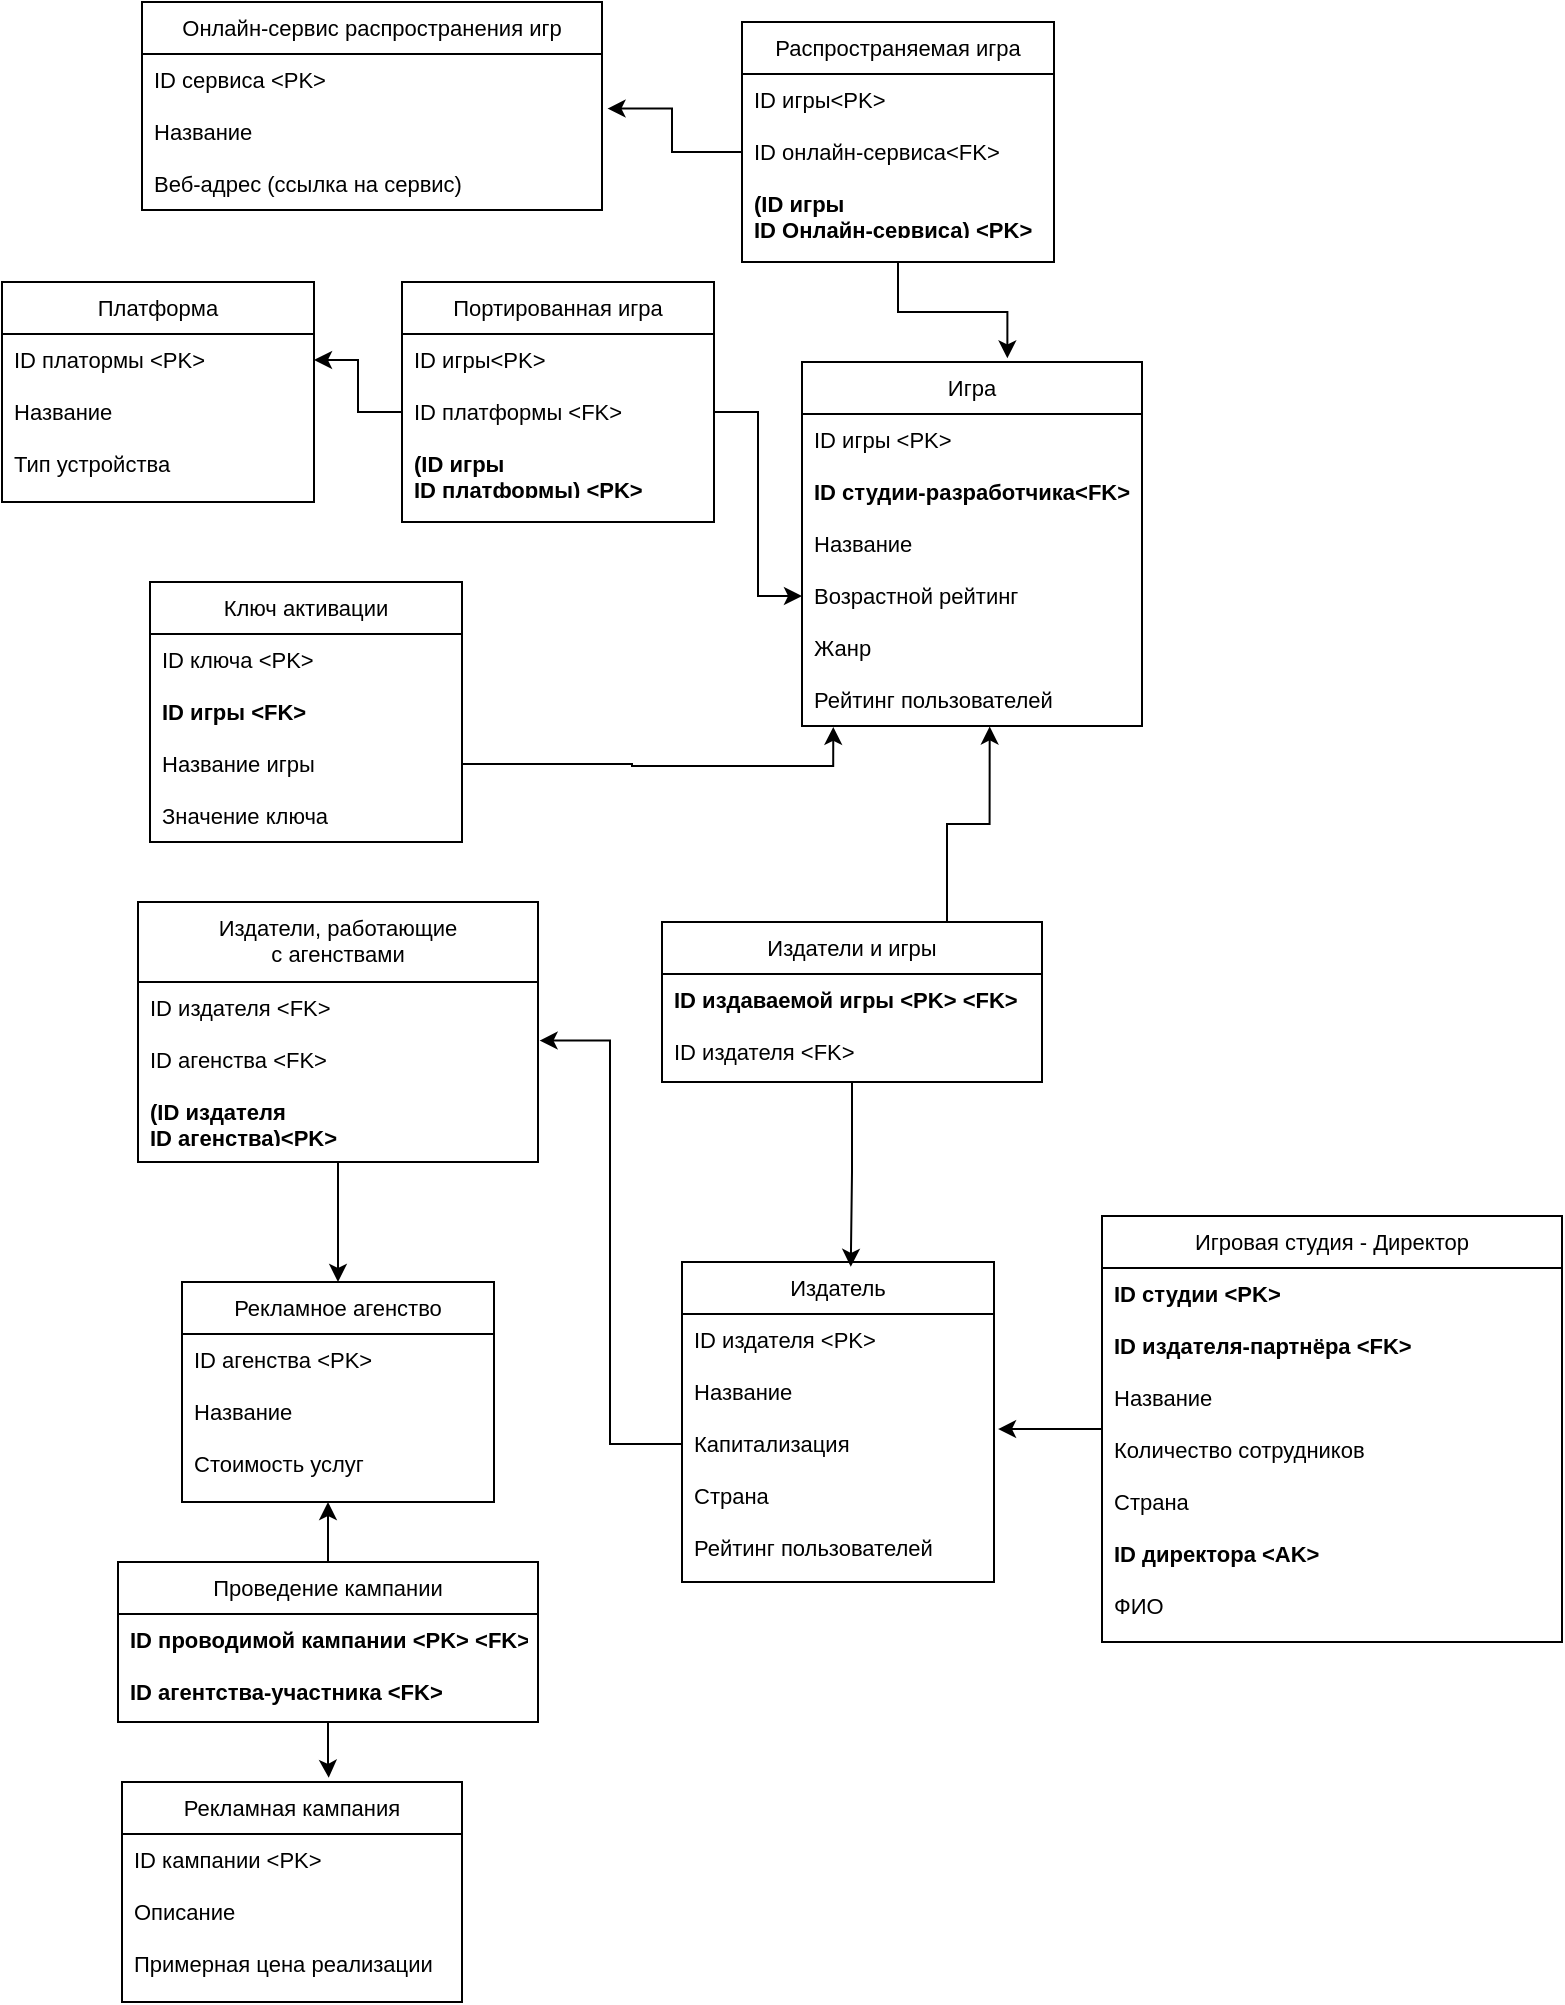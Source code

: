 <mxfile version="22.1.7" type="github">
  <diagram id="C5RBs43oDa-KdzZeNtuy" name="Page-1">
    <mxGraphModel dx="1107" dy="1402" grid="1" gridSize="10" guides="1" tooltips="1" connect="1" arrows="1" fold="1" page="1" pageScale="1" pageWidth="1169" pageHeight="1654" math="0" shadow="0">
      <root>
        <mxCell id="WIyWlLk6GJQsqaUBKTNV-0" />
        <mxCell id="WIyWlLk6GJQsqaUBKTNV-1" parent="WIyWlLk6GJQsqaUBKTNV-0" />
        <mxCell id="zkfFHV4jXpPFQw0GAbJ--0" value="Онлайн-сервис распространения игр" style="swimlane;fontStyle=0;align=center;verticalAlign=top;childLayout=stackLayout;horizontal=1;startSize=26;horizontalStack=0;resizeParent=1;resizeLast=0;collapsible=1;marginBottom=0;rounded=0;shadow=0;strokeWidth=1;fontSize=11;" parent="WIyWlLk6GJQsqaUBKTNV-1" vertex="1">
          <mxGeometry x="90" y="30" width="230" height="104" as="geometry">
            <mxRectangle x="230" y="140" width="160" height="26" as="alternateBounds" />
          </mxGeometry>
        </mxCell>
        <mxCell id="zkfFHV4jXpPFQw0GAbJ--2" value="ID сервиса &lt;PK&gt;" style="text;align=left;verticalAlign=top;spacingLeft=4;spacingRight=4;overflow=hidden;rotatable=0;points=[[0,0.5],[1,0.5]];portConstraint=eastwest;rounded=0;shadow=0;html=0;fontSize=11;" parent="zkfFHV4jXpPFQw0GAbJ--0" vertex="1">
          <mxGeometry y="26" width="230" height="26" as="geometry" />
        </mxCell>
        <mxCell id="zkfFHV4jXpPFQw0GAbJ--3" value="Название" style="text;align=left;verticalAlign=top;spacingLeft=4;spacingRight=4;overflow=hidden;rotatable=0;points=[[0,0.5],[1,0.5]];portConstraint=eastwest;rounded=0;shadow=0;html=0;fontSize=11;" parent="zkfFHV4jXpPFQw0GAbJ--0" vertex="1">
          <mxGeometry y="52" width="230" height="26" as="geometry" />
        </mxCell>
        <mxCell id="zkfFHV4jXpPFQw0GAbJ--5" value="Веб-адрес (ссылка на сервис)" style="text;align=left;verticalAlign=top;spacingLeft=4;spacingRight=4;overflow=hidden;rotatable=0;points=[[0,0.5],[1,0.5]];portConstraint=eastwest;fontSize=11;" parent="zkfFHV4jXpPFQw0GAbJ--0" vertex="1">
          <mxGeometry y="78" width="230" height="26" as="geometry" />
        </mxCell>
        <mxCell id="G1TzxYJmEAVzhf6MNtJ4-3" value="Игра" style="swimlane;fontStyle=0;align=center;verticalAlign=top;childLayout=stackLayout;horizontal=1;startSize=26;horizontalStack=0;resizeParent=1;resizeLast=0;collapsible=1;marginBottom=0;rounded=0;shadow=0;strokeWidth=1;fontSize=11;" parent="WIyWlLk6GJQsqaUBKTNV-1" vertex="1">
          <mxGeometry x="420" y="210" width="170" height="182" as="geometry">
            <mxRectangle x="230" y="140" width="160" height="26" as="alternateBounds" />
          </mxGeometry>
        </mxCell>
        <mxCell id="G1TzxYJmEAVzhf6MNtJ4-4" value="ID игры &lt;PK&gt;" style="text;align=left;verticalAlign=top;spacingLeft=4;spacingRight=4;overflow=hidden;rotatable=0;points=[[0,0.5],[1,0.5]];portConstraint=eastwest;rounded=0;shadow=0;html=0;fontSize=11;fontStyle=0" parent="G1TzxYJmEAVzhf6MNtJ4-3" vertex="1">
          <mxGeometry y="26" width="170" height="26" as="geometry" />
        </mxCell>
        <mxCell id="Oqrc2zgVHOLhLvKHAotO-34" value="ID студии-разработчика&lt;FK&gt;" style="text;align=left;verticalAlign=top;spacingLeft=4;spacingRight=4;overflow=hidden;rotatable=0;points=[[0,0.5],[1,0.5]];portConstraint=eastwest;rounded=0;shadow=0;html=0;fontSize=11;fontStyle=1" vertex="1" parent="G1TzxYJmEAVzhf6MNtJ4-3">
          <mxGeometry y="52" width="170" height="26" as="geometry" />
        </mxCell>
        <mxCell id="G1TzxYJmEAVzhf6MNtJ4-5" value="Название" style="text;align=left;verticalAlign=top;spacingLeft=4;spacingRight=4;overflow=hidden;rotatable=0;points=[[0,0.5],[1,0.5]];portConstraint=eastwest;rounded=0;shadow=0;html=0;fontSize=11;" parent="G1TzxYJmEAVzhf6MNtJ4-3" vertex="1">
          <mxGeometry y="78" width="170" height="26" as="geometry" />
        </mxCell>
        <mxCell id="G1TzxYJmEAVzhf6MNtJ4-6" value="Возрастной рейтинг&#xa;" style="text;align=left;verticalAlign=top;spacingLeft=4;spacingRight=4;overflow=hidden;rotatable=0;points=[[0,0.5],[1,0.5]];portConstraint=eastwest;fontSize=11;" parent="G1TzxYJmEAVzhf6MNtJ4-3" vertex="1">
          <mxGeometry y="104" width="170" height="26" as="geometry" />
        </mxCell>
        <mxCell id="G1TzxYJmEAVzhf6MNtJ4-7" value="Жанр&#xa;" style="text;align=left;verticalAlign=top;spacingLeft=4;spacingRight=4;overflow=hidden;rotatable=0;points=[[0,0.5],[1,0.5]];portConstraint=eastwest;fontSize=11;" parent="G1TzxYJmEAVzhf6MNtJ4-3" vertex="1">
          <mxGeometry y="130" width="170" height="26" as="geometry" />
        </mxCell>
        <mxCell id="G1TzxYJmEAVzhf6MNtJ4-8" value="Рейтинг пользователей&#xa;" style="text;align=left;verticalAlign=top;spacingLeft=4;spacingRight=4;overflow=hidden;rotatable=0;points=[[0,0.5],[1,0.5]];portConstraint=eastwest;fontSize=11;" parent="G1TzxYJmEAVzhf6MNtJ4-3" vertex="1">
          <mxGeometry y="156" width="170" height="26" as="geometry" />
        </mxCell>
        <mxCell id="G1TzxYJmEAVzhf6MNtJ4-10" value="Распространяемая игра" style="swimlane;fontStyle=0;align=center;verticalAlign=top;childLayout=stackLayout;horizontal=1;startSize=26;horizontalStack=0;resizeParent=1;resizeLast=0;collapsible=1;marginBottom=0;rounded=0;shadow=0;strokeWidth=1;fontSize=11;" parent="WIyWlLk6GJQsqaUBKTNV-1" vertex="1">
          <mxGeometry x="390" y="40" width="156" height="120" as="geometry">
            <mxRectangle x="230" y="140" width="160" height="26" as="alternateBounds" />
          </mxGeometry>
        </mxCell>
        <mxCell id="G1TzxYJmEAVzhf6MNtJ4-11" value="ID игры&lt;PK&gt;" style="text;align=left;verticalAlign=top;spacingLeft=4;spacingRight=4;overflow=hidden;rotatable=0;points=[[0,0.5],[1,0.5]];portConstraint=eastwest;rounded=0;shadow=0;html=0;fontSize=11;fontStyle=0" parent="G1TzxYJmEAVzhf6MNtJ4-10" vertex="1">
          <mxGeometry y="26" width="156" height="26" as="geometry" />
        </mxCell>
        <mxCell id="G1TzxYJmEAVzhf6MNtJ4-12" value="ID онлайн-сервиса&lt;FK&gt;" style="text;align=left;verticalAlign=top;spacingLeft=4;spacingRight=4;overflow=hidden;rotatable=0;points=[[0,0.5],[1,0.5]];portConstraint=eastwest;rounded=0;shadow=0;html=0;fontSize=11;" parent="G1TzxYJmEAVzhf6MNtJ4-10" vertex="1">
          <mxGeometry y="52" width="156" height="26" as="geometry" />
        </mxCell>
        <mxCell id="G1TzxYJmEAVzhf6MNtJ4-28" value="(ID игры &#xa;ID Онлайн-сервиса) &lt;PK&gt;" style="text;align=left;verticalAlign=top;spacingLeft=4;spacingRight=4;overflow=hidden;rotatable=0;points=[[0,0.5],[1,0.5]];portConstraint=eastwest;rounded=0;shadow=0;html=0;fontSize=11;fontStyle=1" parent="G1TzxYJmEAVzhf6MNtJ4-10" vertex="1">
          <mxGeometry y="78" width="156" height="26" as="geometry" />
        </mxCell>
        <mxCell id="G1TzxYJmEAVzhf6MNtJ4-16" value="Игровая студия - Директор" style="swimlane;fontStyle=0;align=center;verticalAlign=top;childLayout=stackLayout;horizontal=1;startSize=26;horizontalStack=0;resizeParent=1;resizeLast=0;collapsible=1;marginBottom=0;rounded=0;shadow=0;strokeWidth=1;fontSize=11;" parent="WIyWlLk6GJQsqaUBKTNV-1" vertex="1">
          <mxGeometry x="570" y="637" width="230" height="213" as="geometry">
            <mxRectangle x="230" y="140" width="160" height="26" as="alternateBounds" />
          </mxGeometry>
        </mxCell>
        <mxCell id="G1TzxYJmEAVzhf6MNtJ4-17" value="ID студии &lt;PK&gt;" style="text;align=left;verticalAlign=top;spacingLeft=4;spacingRight=4;overflow=hidden;rotatable=0;points=[[0,0.5],[1,0.5]];portConstraint=eastwest;rounded=0;shadow=0;html=0;fontSize=11;fontStyle=1" parent="G1TzxYJmEAVzhf6MNtJ4-16" vertex="1">
          <mxGeometry y="26" width="230" height="26" as="geometry" />
        </mxCell>
        <mxCell id="Oqrc2zgVHOLhLvKHAotO-32" value="ID издателя-партнёра &lt;FK&gt;" style="text;align=left;verticalAlign=top;spacingLeft=4;spacingRight=4;overflow=hidden;rotatable=0;points=[[0,0.5],[1,0.5]];portConstraint=eastwest;fontSize=11;fontStyle=1" vertex="1" parent="G1TzxYJmEAVzhf6MNtJ4-16">
          <mxGeometry y="52" width="230" height="26" as="geometry" />
        </mxCell>
        <mxCell id="G1TzxYJmEAVzhf6MNtJ4-18" value="Название" style="text;align=left;verticalAlign=top;spacingLeft=4;spacingRight=4;overflow=hidden;rotatable=0;points=[[0,0.5],[1,0.5]];portConstraint=eastwest;rounded=0;shadow=0;html=0;fontSize=11;" parent="G1TzxYJmEAVzhf6MNtJ4-16" vertex="1">
          <mxGeometry y="78" width="230" height="26" as="geometry" />
        </mxCell>
        <mxCell id="G1TzxYJmEAVzhf6MNtJ4-19" value="Количество сотрудников&#xa;" style="text;align=left;verticalAlign=top;spacingLeft=4;spacingRight=4;overflow=hidden;rotatable=0;points=[[0,0.5],[1,0.5]];portConstraint=eastwest;fontSize=11;" parent="G1TzxYJmEAVzhf6MNtJ4-16" vertex="1">
          <mxGeometry y="104" width="230" height="26" as="geometry" />
        </mxCell>
        <mxCell id="G1TzxYJmEAVzhf6MNtJ4-20" value="Страна" style="text;align=left;verticalAlign=top;spacingLeft=4;spacingRight=4;overflow=hidden;rotatable=0;points=[[0,0.5],[1,0.5]];portConstraint=eastwest;fontSize=11;" parent="G1TzxYJmEAVzhf6MNtJ4-16" vertex="1">
          <mxGeometry y="130" width="230" height="26" as="geometry" />
        </mxCell>
        <mxCell id="G1TzxYJmEAVzhf6MNtJ4-25" value="ID директора &lt;AK&gt;" style="text;align=left;verticalAlign=top;spacingLeft=4;spacingRight=4;overflow=hidden;rotatable=0;points=[[0,0.5],[1,0.5]];portConstraint=eastwest;rounded=0;shadow=0;html=0;fontSize=11;fontStyle=1" parent="G1TzxYJmEAVzhf6MNtJ4-16" vertex="1">
          <mxGeometry y="156" width="230" height="26" as="geometry" />
        </mxCell>
        <mxCell id="G1TzxYJmEAVzhf6MNtJ4-26" value="ФИО" style="text;align=left;verticalAlign=top;spacingLeft=4;spacingRight=4;overflow=hidden;rotatable=0;points=[[0,0.5],[1,0.5]];portConstraint=eastwest;rounded=0;shadow=0;html=0;fontSize=11;" parent="G1TzxYJmEAVzhf6MNtJ4-16" vertex="1">
          <mxGeometry y="182" width="230" height="26" as="geometry" />
        </mxCell>
        <mxCell id="G1TzxYJmEAVzhf6MNtJ4-30" style="edgeStyle=orthogonalEdgeStyle;rounded=0;orthogonalLoop=1;jettySize=auto;html=1;exitX=0.5;exitY=1;exitDx=0;exitDy=0;entryX=0.604;entryY=-0.01;entryDx=0;entryDy=0;entryPerimeter=0;" parent="WIyWlLk6GJQsqaUBKTNV-1" source="G1TzxYJmEAVzhf6MNtJ4-10" target="G1TzxYJmEAVzhf6MNtJ4-3" edge="1">
          <mxGeometry relative="1" as="geometry" />
        </mxCell>
        <mxCell id="G1TzxYJmEAVzhf6MNtJ4-31" style="edgeStyle=orthogonalEdgeStyle;rounded=0;orthogonalLoop=1;jettySize=auto;html=1;entryX=1.012;entryY=0.05;entryDx=0;entryDy=0;entryPerimeter=0;" parent="WIyWlLk6GJQsqaUBKTNV-1" source="G1TzxYJmEAVzhf6MNtJ4-12" target="zkfFHV4jXpPFQw0GAbJ--3" edge="1">
          <mxGeometry relative="1" as="geometry" />
        </mxCell>
        <mxCell id="G1TzxYJmEAVzhf6MNtJ4-38" value="Портированная игра" style="swimlane;fontStyle=0;align=center;verticalAlign=top;childLayout=stackLayout;horizontal=1;startSize=26;horizontalStack=0;resizeParent=1;resizeLast=0;collapsible=1;marginBottom=0;rounded=0;shadow=0;strokeWidth=1;fontSize=11;" parent="WIyWlLk6GJQsqaUBKTNV-1" vertex="1">
          <mxGeometry x="220" y="170" width="156" height="120" as="geometry">
            <mxRectangle x="230" y="140" width="160" height="26" as="alternateBounds" />
          </mxGeometry>
        </mxCell>
        <mxCell id="G1TzxYJmEAVzhf6MNtJ4-39" value="ID игры&lt;PK&gt;" style="text;align=left;verticalAlign=top;spacingLeft=4;spacingRight=4;overflow=hidden;rotatable=0;points=[[0,0.5],[1,0.5]];portConstraint=eastwest;rounded=0;shadow=0;html=0;fontSize=11;fontStyle=0" parent="G1TzxYJmEAVzhf6MNtJ4-38" vertex="1">
          <mxGeometry y="26" width="156" height="26" as="geometry" />
        </mxCell>
        <mxCell id="G1TzxYJmEAVzhf6MNtJ4-40" value="ID платформы &lt;FK&gt;" style="text;align=left;verticalAlign=top;spacingLeft=4;spacingRight=4;overflow=hidden;rotatable=0;points=[[0,0.5],[1,0.5]];portConstraint=eastwest;rounded=0;shadow=0;html=0;fontSize=11;" parent="G1TzxYJmEAVzhf6MNtJ4-38" vertex="1">
          <mxGeometry y="52" width="156" height="26" as="geometry" />
        </mxCell>
        <mxCell id="G1TzxYJmEAVzhf6MNtJ4-41" value="(ID игры &#xa;ID платформы) &lt;PK&gt;" style="text;align=left;verticalAlign=top;spacingLeft=4;spacingRight=4;overflow=hidden;rotatable=0;points=[[0,0.5],[1,0.5]];portConstraint=eastwest;rounded=0;shadow=0;html=0;fontSize=11;fontStyle=1" parent="G1TzxYJmEAVzhf6MNtJ4-38" vertex="1">
          <mxGeometry y="78" width="156" height="26" as="geometry" />
        </mxCell>
        <mxCell id="G1TzxYJmEAVzhf6MNtJ4-42" value="Платформа" style="swimlane;fontStyle=0;align=center;verticalAlign=top;childLayout=stackLayout;horizontal=1;startSize=26;horizontalStack=0;resizeParent=1;resizeLast=0;collapsible=1;marginBottom=0;rounded=0;shadow=0;strokeWidth=1;fontSize=11;" parent="WIyWlLk6GJQsqaUBKTNV-1" vertex="1">
          <mxGeometry x="20" y="170" width="156" height="110" as="geometry">
            <mxRectangle x="230" y="140" width="160" height="26" as="alternateBounds" />
          </mxGeometry>
        </mxCell>
        <mxCell id="G1TzxYJmEAVzhf6MNtJ4-43" value="ID платормы &lt;PK&gt;" style="text;align=left;verticalAlign=top;spacingLeft=4;spacingRight=4;overflow=hidden;rotatable=0;points=[[0,0.5],[1,0.5]];portConstraint=eastwest;rounded=0;shadow=0;html=0;fontSize=11;fontStyle=0" parent="G1TzxYJmEAVzhf6MNtJ4-42" vertex="1">
          <mxGeometry y="26" width="156" height="26" as="geometry" />
        </mxCell>
        <mxCell id="G1TzxYJmEAVzhf6MNtJ4-44" value="Название" style="text;align=left;verticalAlign=top;spacingLeft=4;spacingRight=4;overflow=hidden;rotatable=0;points=[[0,0.5],[1,0.5]];portConstraint=eastwest;rounded=0;shadow=0;html=0;fontSize=11;" parent="G1TzxYJmEAVzhf6MNtJ4-42" vertex="1">
          <mxGeometry y="52" width="156" height="26" as="geometry" />
        </mxCell>
        <mxCell id="G1TzxYJmEAVzhf6MNtJ4-45" value="Тип устройства" style="text;align=left;verticalAlign=top;spacingLeft=4;spacingRight=4;overflow=hidden;rotatable=0;points=[[0,0.5],[1,0.5]];portConstraint=eastwest;fontSize=11;" parent="G1TzxYJmEAVzhf6MNtJ4-42" vertex="1">
          <mxGeometry y="78" width="156" height="26" as="geometry" />
        </mxCell>
        <mxCell id="G1TzxYJmEAVzhf6MNtJ4-48" style="edgeStyle=orthogonalEdgeStyle;rounded=0;orthogonalLoop=1;jettySize=auto;html=1;entryX=0;entryY=0.5;entryDx=0;entryDy=0;" parent="WIyWlLk6GJQsqaUBKTNV-1" source="G1TzxYJmEAVzhf6MNtJ4-40" target="G1TzxYJmEAVzhf6MNtJ4-6" edge="1">
          <mxGeometry relative="1" as="geometry" />
        </mxCell>
        <mxCell id="G1TzxYJmEAVzhf6MNtJ4-51" style="edgeStyle=orthogonalEdgeStyle;rounded=0;orthogonalLoop=1;jettySize=auto;html=1;entryX=1;entryY=0.5;entryDx=0;entryDy=0;" parent="WIyWlLk6GJQsqaUBKTNV-1" source="G1TzxYJmEAVzhf6MNtJ4-40" target="G1TzxYJmEAVzhf6MNtJ4-43" edge="1">
          <mxGeometry relative="1" as="geometry" />
        </mxCell>
        <mxCell id="G1TzxYJmEAVzhf6MNtJ4-52" value="Ключ активации" style="swimlane;fontStyle=0;align=center;verticalAlign=top;childLayout=stackLayout;horizontal=1;startSize=26;horizontalStack=0;resizeParent=1;resizeLast=0;collapsible=1;marginBottom=0;rounded=0;shadow=0;strokeWidth=1;fontSize=11;" parent="WIyWlLk6GJQsqaUBKTNV-1" vertex="1">
          <mxGeometry x="94" y="320" width="156" height="130" as="geometry">
            <mxRectangle x="230" y="140" width="160" height="26" as="alternateBounds" />
          </mxGeometry>
        </mxCell>
        <mxCell id="G1TzxYJmEAVzhf6MNtJ4-53" value="ID ключа &lt;PK&gt;" style="text;align=left;verticalAlign=top;spacingLeft=4;spacingRight=4;overflow=hidden;rotatable=0;points=[[0,0.5],[1,0.5]];portConstraint=eastwest;rounded=0;shadow=0;html=0;fontSize=11;fontStyle=0" parent="G1TzxYJmEAVzhf6MNtJ4-52" vertex="1">
          <mxGeometry y="26" width="156" height="26" as="geometry" />
        </mxCell>
        <mxCell id="G1TzxYJmEAVzhf6MNtJ4-54" value="ID игры &lt;FK&gt;" style="text;align=left;verticalAlign=top;spacingLeft=4;spacingRight=4;overflow=hidden;rotatable=0;points=[[0,0.5],[1,0.5]];portConstraint=eastwest;rounded=0;shadow=0;html=0;fontSize=11;fontStyle=1" parent="G1TzxYJmEAVzhf6MNtJ4-52" vertex="1">
          <mxGeometry y="52" width="156" height="26" as="geometry" />
        </mxCell>
        <mxCell id="G1TzxYJmEAVzhf6MNtJ4-55" value="Название игры" style="text;align=left;verticalAlign=top;spacingLeft=4;spacingRight=4;overflow=hidden;rotatable=0;points=[[0,0.5],[1,0.5]];portConstraint=eastwest;fontSize=11;" parent="G1TzxYJmEAVzhf6MNtJ4-52" vertex="1">
          <mxGeometry y="78" width="156" height="26" as="geometry" />
        </mxCell>
        <mxCell id="G1TzxYJmEAVzhf6MNtJ4-56" value="Значение ключа" style="text;align=left;verticalAlign=top;spacingLeft=4;spacingRight=4;overflow=hidden;rotatable=0;points=[[0,0.5],[1,0.5]];portConstraint=eastwest;fontSize=11;" parent="G1TzxYJmEAVzhf6MNtJ4-52" vertex="1">
          <mxGeometry y="104" width="156" height="26" as="geometry" />
        </mxCell>
        <mxCell id="G1TzxYJmEAVzhf6MNtJ4-60" value="Издатель" style="swimlane;fontStyle=0;align=center;verticalAlign=top;childLayout=stackLayout;horizontal=1;startSize=26;horizontalStack=0;resizeParent=1;resizeLast=0;collapsible=1;marginBottom=0;rounded=0;shadow=0;strokeWidth=1;fontSize=11;" parent="WIyWlLk6GJQsqaUBKTNV-1" vertex="1">
          <mxGeometry x="360" y="660" width="156" height="160" as="geometry">
            <mxRectangle x="230" y="140" width="160" height="26" as="alternateBounds" />
          </mxGeometry>
        </mxCell>
        <mxCell id="G1TzxYJmEAVzhf6MNtJ4-61" value="ID издателя &lt;PK&gt;" style="text;align=left;verticalAlign=top;spacingLeft=4;spacingRight=4;overflow=hidden;rotatable=0;points=[[0,0.5],[1,0.5]];portConstraint=eastwest;rounded=0;shadow=0;html=0;fontSize=11;fontStyle=0" parent="G1TzxYJmEAVzhf6MNtJ4-60" vertex="1">
          <mxGeometry y="26" width="156" height="26" as="geometry" />
        </mxCell>
        <mxCell id="G1TzxYJmEAVzhf6MNtJ4-62" value="Название" style="text;align=left;verticalAlign=top;spacingLeft=4;spacingRight=4;overflow=hidden;rotatable=0;points=[[0,0.5],[1,0.5]];portConstraint=eastwest;rounded=0;shadow=0;html=0;fontSize=11;" parent="G1TzxYJmEAVzhf6MNtJ4-60" vertex="1">
          <mxGeometry y="52" width="156" height="26" as="geometry" />
        </mxCell>
        <mxCell id="G1TzxYJmEAVzhf6MNtJ4-63" value="Капитализация" style="text;align=left;verticalAlign=top;spacingLeft=4;spacingRight=4;overflow=hidden;rotatable=0;points=[[0,0.5],[1,0.5]];portConstraint=eastwest;fontSize=11;" parent="G1TzxYJmEAVzhf6MNtJ4-60" vertex="1">
          <mxGeometry y="78" width="156" height="26" as="geometry" />
        </mxCell>
        <mxCell id="G1TzxYJmEAVzhf6MNtJ4-64" value="Страна" style="text;align=left;verticalAlign=top;spacingLeft=4;spacingRight=4;overflow=hidden;rotatable=0;points=[[0,0.5],[1,0.5]];portConstraint=eastwest;fontSize=11;" parent="G1TzxYJmEAVzhf6MNtJ4-60" vertex="1">
          <mxGeometry y="104" width="156" height="26" as="geometry" />
        </mxCell>
        <mxCell id="G1TzxYJmEAVzhf6MNtJ4-65" value="Рейтинг пользователей&#xa;" style="text;align=left;verticalAlign=top;spacingLeft=4;spacingRight=4;overflow=hidden;rotatable=0;points=[[0,0.5],[1,0.5]];portConstraint=eastwest;fontSize=11;" parent="G1TzxYJmEAVzhf6MNtJ4-60" vertex="1">
          <mxGeometry y="130" width="156" height="26" as="geometry" />
        </mxCell>
        <mxCell id="G1TzxYJmEAVzhf6MNtJ4-66" value="Издатели и игры" style="swimlane;fontStyle=0;align=center;verticalAlign=top;childLayout=stackLayout;horizontal=1;startSize=26;horizontalStack=0;resizeParent=1;resizeLast=0;collapsible=1;marginBottom=0;rounded=0;shadow=0;strokeWidth=1;fontSize=11;" parent="WIyWlLk6GJQsqaUBKTNV-1" vertex="1">
          <mxGeometry x="350" y="490" width="190" height="80" as="geometry">
            <mxRectangle x="230" y="140" width="160" height="26" as="alternateBounds" />
          </mxGeometry>
        </mxCell>
        <mxCell id="G1TzxYJmEAVzhf6MNtJ4-67" value="ID издаваемой игры &lt;PK&gt; &lt;FK&gt;" style="text;align=left;verticalAlign=top;spacingLeft=4;spacingRight=4;overflow=hidden;rotatable=0;points=[[0,0.5],[1,0.5]];portConstraint=eastwest;rounded=0;shadow=0;html=0;fontSize=11;fontStyle=1" parent="G1TzxYJmEAVzhf6MNtJ4-66" vertex="1">
          <mxGeometry y="26" width="190" height="26" as="geometry" />
        </mxCell>
        <mxCell id="G1TzxYJmEAVzhf6MNtJ4-68" value="ID издателя &lt;FK&gt;" style="text;align=left;verticalAlign=top;spacingLeft=4;spacingRight=4;overflow=hidden;rotatable=0;points=[[0,0.5],[1,0.5]];portConstraint=eastwest;rounded=0;shadow=0;html=0;fontSize=11;" parent="G1TzxYJmEAVzhf6MNtJ4-66" vertex="1">
          <mxGeometry y="52" width="190" height="26" as="geometry" />
        </mxCell>
        <mxCell id="G1TzxYJmEAVzhf6MNtJ4-74" style="edgeStyle=orthogonalEdgeStyle;rounded=0;orthogonalLoop=1;jettySize=auto;html=1;exitX=0.5;exitY=1;exitDx=0;exitDy=0;entryX=0.541;entryY=0.015;entryDx=0;entryDy=0;entryPerimeter=0;" parent="WIyWlLk6GJQsqaUBKTNV-1" source="G1TzxYJmEAVzhf6MNtJ4-66" target="G1TzxYJmEAVzhf6MNtJ4-60" edge="1">
          <mxGeometry relative="1" as="geometry" />
        </mxCell>
        <mxCell id="Oqrc2zgVHOLhLvKHAotO-15" style="edgeStyle=orthogonalEdgeStyle;rounded=0;orthogonalLoop=1;jettySize=auto;html=1;exitX=0.5;exitY=1;exitDx=0;exitDy=0;entryX=0.5;entryY=0;entryDx=0;entryDy=0;" edge="1" parent="WIyWlLk6GJQsqaUBKTNV-1" source="Oqrc2zgVHOLhLvKHAotO-0" target="Oqrc2zgVHOLhLvKHAotO-6">
          <mxGeometry relative="1" as="geometry" />
        </mxCell>
        <mxCell id="Oqrc2zgVHOLhLvKHAotO-0" value="Издатели, работающие &#xa;с агенствами" style="swimlane;fontStyle=0;align=center;verticalAlign=top;childLayout=stackLayout;horizontal=1;startSize=40;horizontalStack=0;resizeParent=1;resizeLast=0;collapsible=1;marginBottom=0;rounded=0;shadow=0;strokeWidth=1;fontSize=11;" vertex="1" parent="WIyWlLk6GJQsqaUBKTNV-1">
          <mxGeometry x="88" y="480" width="200" height="130" as="geometry">
            <mxRectangle x="230" y="140" width="160" height="26" as="alternateBounds" />
          </mxGeometry>
        </mxCell>
        <mxCell id="Oqrc2zgVHOLhLvKHAotO-1" value="ID издателя &lt;FK&gt;" style="text;align=left;verticalAlign=top;spacingLeft=4;spacingRight=4;overflow=hidden;rotatable=0;points=[[0,0.5],[1,0.5]];portConstraint=eastwest;rounded=0;shadow=0;html=0;fontSize=11;fontStyle=0" vertex="1" parent="Oqrc2zgVHOLhLvKHAotO-0">
          <mxGeometry y="40" width="200" height="26" as="geometry" />
        </mxCell>
        <mxCell id="Oqrc2zgVHOLhLvKHAotO-12" value="ID агенства &lt;FK&gt;" style="text;align=left;verticalAlign=top;spacingLeft=4;spacingRight=4;overflow=hidden;rotatable=0;points=[[0,0.5],[1,0.5]];portConstraint=eastwest;rounded=0;shadow=0;html=0;fontSize=11;fontStyle=0" vertex="1" parent="Oqrc2zgVHOLhLvKHAotO-0">
          <mxGeometry y="66" width="200" height="26" as="geometry" />
        </mxCell>
        <mxCell id="Oqrc2zgVHOLhLvKHAotO-13" value="(ID издателя &#xa;ID агенства)&lt;PK&gt;" style="text;align=left;verticalAlign=top;spacingLeft=4;spacingRight=4;overflow=hidden;rotatable=0;points=[[0,0.5],[1,0.5]];portConstraint=eastwest;rounded=0;shadow=0;html=0;fontSize=11;fontStyle=1" vertex="1" parent="Oqrc2zgVHOLhLvKHAotO-0">
          <mxGeometry y="92" width="200" height="26" as="geometry" />
        </mxCell>
        <mxCell id="Oqrc2zgVHOLhLvKHAotO-6" value="Рекламное агенство" style="swimlane;fontStyle=0;align=center;verticalAlign=top;childLayout=stackLayout;horizontal=1;startSize=26;horizontalStack=0;resizeParent=1;resizeLast=0;collapsible=1;marginBottom=0;rounded=0;shadow=0;strokeWidth=1;fontSize=11;" vertex="1" parent="WIyWlLk6GJQsqaUBKTNV-1">
          <mxGeometry x="110" y="670" width="156" height="110" as="geometry">
            <mxRectangle x="230" y="140" width="160" height="26" as="alternateBounds" />
          </mxGeometry>
        </mxCell>
        <mxCell id="Oqrc2zgVHOLhLvKHAotO-7" value="ID агенства &lt;PK&gt;" style="text;align=left;verticalAlign=top;spacingLeft=4;spacingRight=4;overflow=hidden;rotatable=0;points=[[0,0.5],[1,0.5]];portConstraint=eastwest;rounded=0;shadow=0;html=0;fontSize=11;fontStyle=0" vertex="1" parent="Oqrc2zgVHOLhLvKHAotO-6">
          <mxGeometry y="26" width="156" height="26" as="geometry" />
        </mxCell>
        <mxCell id="Oqrc2zgVHOLhLvKHAotO-8" value="Название" style="text;align=left;verticalAlign=top;spacingLeft=4;spacingRight=4;overflow=hidden;rotatable=0;points=[[0,0.5],[1,0.5]];portConstraint=eastwest;rounded=0;shadow=0;html=0;fontSize=11;" vertex="1" parent="Oqrc2zgVHOLhLvKHAotO-6">
          <mxGeometry y="52" width="156" height="26" as="geometry" />
        </mxCell>
        <mxCell id="Oqrc2zgVHOLhLvKHAotO-9" value="Стоимость услуг" style="text;align=left;verticalAlign=top;spacingLeft=4;spacingRight=4;overflow=hidden;rotatable=0;points=[[0,0.5],[1,0.5]];portConstraint=eastwest;fontSize=11;" vertex="1" parent="Oqrc2zgVHOLhLvKHAotO-6">
          <mxGeometry y="78" width="156" height="26" as="geometry" />
        </mxCell>
        <mxCell id="Oqrc2zgVHOLhLvKHAotO-14" style="edgeStyle=orthogonalEdgeStyle;rounded=0;orthogonalLoop=1;jettySize=auto;html=1;exitX=0;exitY=0.5;exitDx=0;exitDy=0;entryX=1.004;entryY=0.127;entryDx=0;entryDy=0;entryPerimeter=0;" edge="1" parent="WIyWlLk6GJQsqaUBKTNV-1" source="G1TzxYJmEAVzhf6MNtJ4-63" target="Oqrc2zgVHOLhLvKHAotO-12">
          <mxGeometry relative="1" as="geometry" />
        </mxCell>
        <mxCell id="Oqrc2zgVHOLhLvKHAotO-20" value="Рекламная кампания" style="swimlane;fontStyle=0;align=center;verticalAlign=top;childLayout=stackLayout;horizontal=1;startSize=26;horizontalStack=0;resizeParent=1;resizeLast=0;collapsible=1;marginBottom=0;rounded=0;shadow=0;strokeWidth=1;fontSize=11;" vertex="1" parent="WIyWlLk6GJQsqaUBKTNV-1">
          <mxGeometry x="80" y="920" width="170" height="110" as="geometry">
            <mxRectangle x="230" y="140" width="160" height="26" as="alternateBounds" />
          </mxGeometry>
        </mxCell>
        <mxCell id="Oqrc2zgVHOLhLvKHAotO-21" value="ID кампании &lt;PK&gt;" style="text;align=left;verticalAlign=top;spacingLeft=4;spacingRight=4;overflow=hidden;rotatable=0;points=[[0,0.5],[1,0.5]];portConstraint=eastwest;rounded=0;shadow=0;html=0;fontSize=11;fontStyle=0" vertex="1" parent="Oqrc2zgVHOLhLvKHAotO-20">
          <mxGeometry y="26" width="170" height="26" as="geometry" />
        </mxCell>
        <mxCell id="Oqrc2zgVHOLhLvKHAotO-22" value="Описание" style="text;align=left;verticalAlign=top;spacingLeft=4;spacingRight=4;overflow=hidden;rotatable=0;points=[[0,0.5],[1,0.5]];portConstraint=eastwest;rounded=0;shadow=0;html=0;fontSize=11;" vertex="1" parent="Oqrc2zgVHOLhLvKHAotO-20">
          <mxGeometry y="52" width="170" height="26" as="geometry" />
        </mxCell>
        <mxCell id="Oqrc2zgVHOLhLvKHAotO-23" value="Примерная цена реализации" style="text;align=left;verticalAlign=top;spacingLeft=4;spacingRight=4;overflow=hidden;rotatable=0;points=[[0,0.5],[1,0.5]];portConstraint=eastwest;fontSize=11;" vertex="1" parent="Oqrc2zgVHOLhLvKHAotO-20">
          <mxGeometry y="78" width="170" height="26" as="geometry" />
        </mxCell>
        <mxCell id="Oqrc2zgVHOLhLvKHAotO-28" style="edgeStyle=orthogonalEdgeStyle;rounded=0;orthogonalLoop=1;jettySize=auto;html=1;" edge="1" parent="WIyWlLk6GJQsqaUBKTNV-1" source="Oqrc2zgVHOLhLvKHAotO-24">
          <mxGeometry relative="1" as="geometry">
            <mxPoint x="183" y="780" as="targetPoint" />
          </mxGeometry>
        </mxCell>
        <mxCell id="Oqrc2zgVHOLhLvKHAotO-24" value="Проведение кампании" style="swimlane;fontStyle=0;align=center;verticalAlign=top;childLayout=stackLayout;horizontal=1;startSize=26;horizontalStack=0;resizeParent=1;resizeLast=0;collapsible=1;marginBottom=0;rounded=0;shadow=0;strokeWidth=1;fontSize=11;" vertex="1" parent="WIyWlLk6GJQsqaUBKTNV-1">
          <mxGeometry x="78" y="810" width="210" height="80" as="geometry">
            <mxRectangle x="230" y="140" width="160" height="26" as="alternateBounds" />
          </mxGeometry>
        </mxCell>
        <mxCell id="Oqrc2zgVHOLhLvKHAotO-25" value="ID проводимой кампании &lt;PK&gt; &lt;FK&gt;" style="text;align=left;verticalAlign=top;spacingLeft=4;spacingRight=4;overflow=hidden;rotatable=0;points=[[0,0.5],[1,0.5]];portConstraint=eastwest;rounded=0;shadow=0;html=0;fontSize=11;fontStyle=1" vertex="1" parent="Oqrc2zgVHOLhLvKHAotO-24">
          <mxGeometry y="26" width="210" height="26" as="geometry" />
        </mxCell>
        <mxCell id="Oqrc2zgVHOLhLvKHAotO-26" value="ID агентства-участника &lt;FK&gt;" style="text;align=left;verticalAlign=top;spacingLeft=4;spacingRight=4;overflow=hidden;rotatable=0;points=[[0,0.5],[1,0.5]];portConstraint=eastwest;rounded=0;shadow=0;html=0;fontSize=11;fontStyle=1" vertex="1" parent="Oqrc2zgVHOLhLvKHAotO-24">
          <mxGeometry y="52" width="210" height="26" as="geometry" />
        </mxCell>
        <mxCell id="Oqrc2zgVHOLhLvKHAotO-29" style="edgeStyle=orthogonalEdgeStyle;rounded=0;orthogonalLoop=1;jettySize=auto;html=1;entryX=0.608;entryY=-0.019;entryDx=0;entryDy=0;entryPerimeter=0;" edge="1" parent="WIyWlLk6GJQsqaUBKTNV-1" source="Oqrc2zgVHOLhLvKHAotO-24" target="Oqrc2zgVHOLhLvKHAotO-20">
          <mxGeometry relative="1" as="geometry" />
        </mxCell>
        <mxCell id="Oqrc2zgVHOLhLvKHAotO-31" style="edgeStyle=orthogonalEdgeStyle;rounded=0;orthogonalLoop=1;jettySize=auto;html=1;entryX=1.013;entryY=0.212;entryDx=0;entryDy=0;entryPerimeter=0;" edge="1" parent="WIyWlLk6GJQsqaUBKTNV-1" source="G1TzxYJmEAVzhf6MNtJ4-16" target="G1TzxYJmEAVzhf6MNtJ4-63">
          <mxGeometry relative="1" as="geometry" />
        </mxCell>
        <mxCell id="Oqrc2zgVHOLhLvKHAotO-35" style="edgeStyle=orthogonalEdgeStyle;rounded=0;orthogonalLoop=1;jettySize=auto;html=1;entryX=0.092;entryY=1.017;entryDx=0;entryDy=0;entryPerimeter=0;" edge="1" parent="WIyWlLk6GJQsqaUBKTNV-1" source="G1TzxYJmEAVzhf6MNtJ4-55" target="G1TzxYJmEAVzhf6MNtJ4-8">
          <mxGeometry relative="1" as="geometry" />
        </mxCell>
        <mxCell id="Oqrc2zgVHOLhLvKHAotO-37" style="edgeStyle=orthogonalEdgeStyle;rounded=0;orthogonalLoop=1;jettySize=auto;html=1;exitX=0.75;exitY=0;exitDx=0;exitDy=0;entryX=0.552;entryY=1.009;entryDx=0;entryDy=0;entryPerimeter=0;" edge="1" parent="WIyWlLk6GJQsqaUBKTNV-1" source="G1TzxYJmEAVzhf6MNtJ4-66" target="G1TzxYJmEAVzhf6MNtJ4-8">
          <mxGeometry relative="1" as="geometry" />
        </mxCell>
      </root>
    </mxGraphModel>
  </diagram>
</mxfile>
